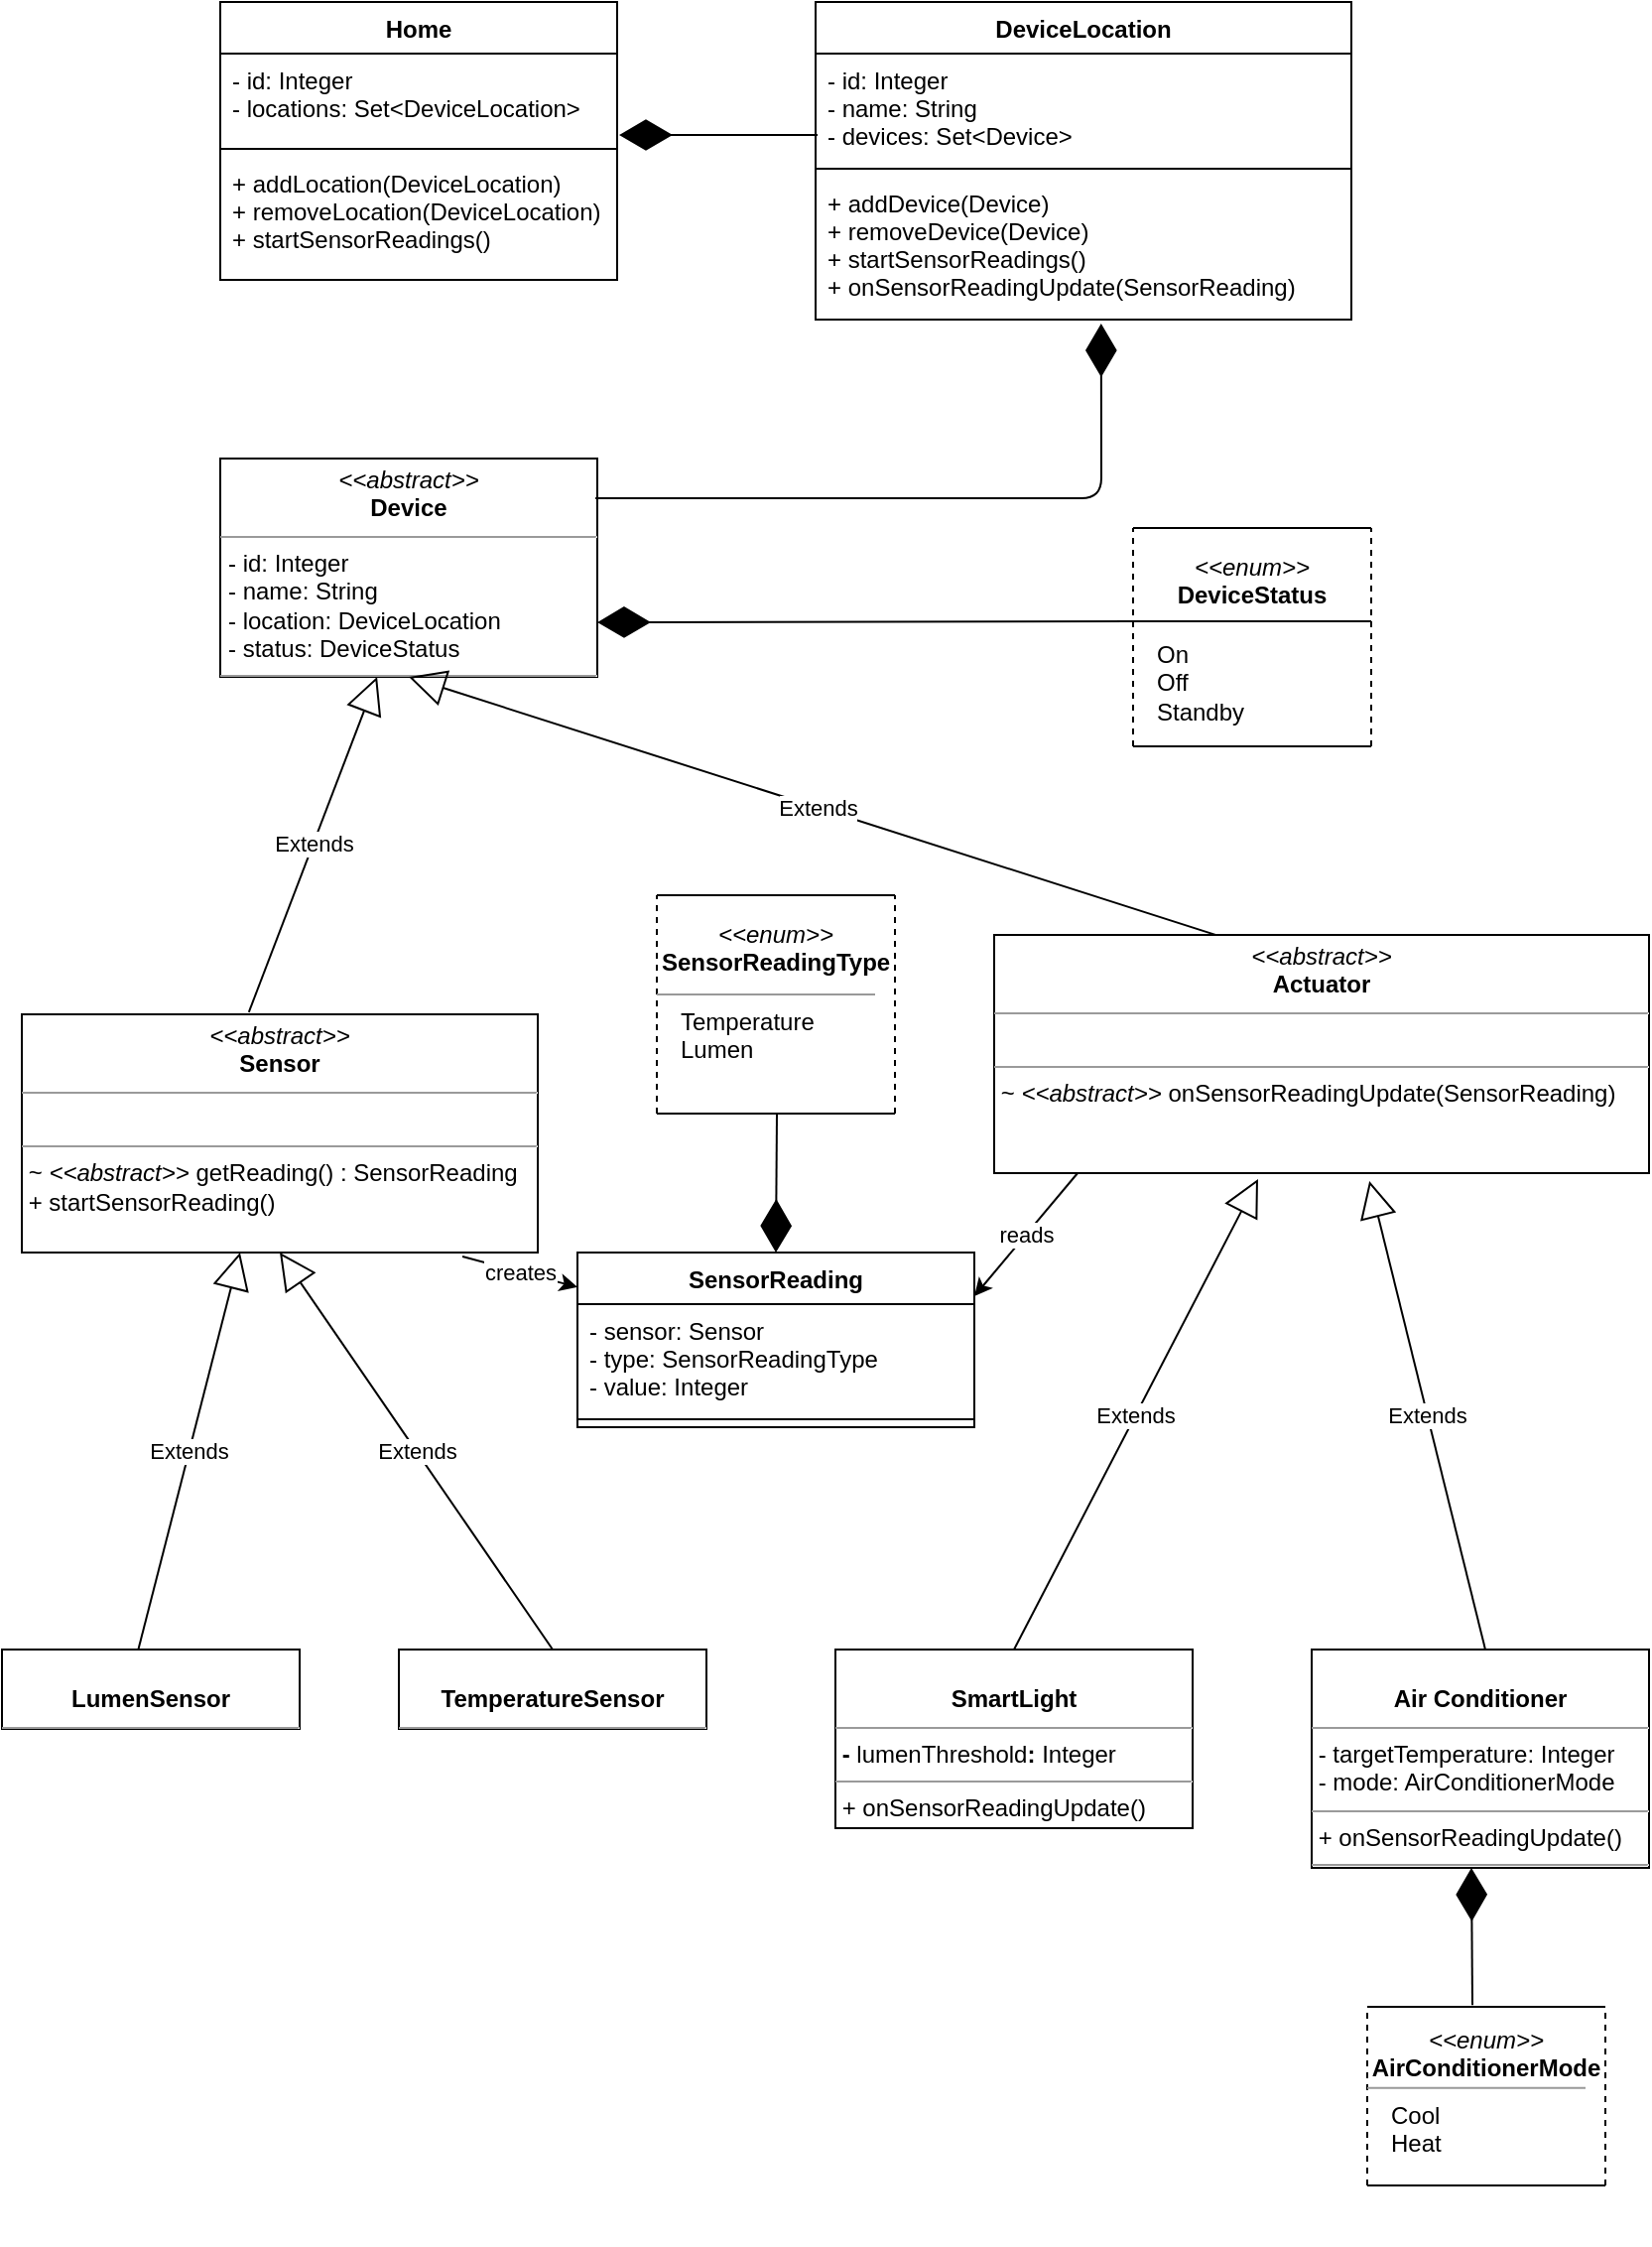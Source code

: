 <mxfile version="13.8.1" type="device"><diagram id="5qg6gQfykb51DbCcKv1I" name="Page-1"><mxGraphModel dx="888" dy="510" grid="1" gridSize="10" guides="1" tooltips="1" connect="1" arrows="1" fold="1" page="1" pageScale="1" pageWidth="850" pageHeight="1100" math="0" shadow="0"><root><mxCell id="0"/><mxCell id="1" parent="0"/><mxCell id="kq72qY779UXdg50azdwY-1" value="Home" style="swimlane;fontStyle=1;align=center;verticalAlign=top;childLayout=stackLayout;horizontal=1;startSize=26;horizontalStack=0;resizeParent=1;resizeParentMax=0;resizeLast=0;collapsible=1;marginBottom=0;" parent="1" vertex="1"><mxGeometry x="120" y="90" width="200" height="140" as="geometry"/></mxCell><mxCell id="kq72qY779UXdg50azdwY-2" value="- id: Integer&#xA;- locations: Set&lt;DeviceLocation&gt;&#xA;" style="text;strokeColor=none;fillColor=none;align=left;verticalAlign=top;spacingLeft=4;spacingRight=4;overflow=hidden;rotatable=0;points=[[0,0.5],[1,0.5]];portConstraint=eastwest;" parent="kq72qY779UXdg50azdwY-1" vertex="1"><mxGeometry y="26" width="200" height="44" as="geometry"/></mxCell><mxCell id="kq72qY779UXdg50azdwY-3" value="" style="line;strokeWidth=1;fillColor=none;align=left;verticalAlign=middle;spacingTop=-1;spacingLeft=3;spacingRight=3;rotatable=0;labelPosition=right;points=[];portConstraint=eastwest;" parent="kq72qY779UXdg50azdwY-1" vertex="1"><mxGeometry y="70" width="200" height="8" as="geometry"/></mxCell><mxCell id="kq72qY779UXdg50azdwY-4" value="+ addLocation(DeviceLocation)&#xA;+ removeLocation(DeviceLocation)&#xA;+ startSensorReadings()" style="text;strokeColor=none;fillColor=none;align=left;verticalAlign=top;spacingLeft=4;spacingRight=4;overflow=hidden;rotatable=0;points=[[0,0.5],[1,0.5]];portConstraint=eastwest;" parent="kq72qY779UXdg50azdwY-1" vertex="1"><mxGeometry y="78" width="200" height="62" as="geometry"/></mxCell><mxCell id="kq72qY779UXdg50azdwY-5" value="DeviceLocation" style="swimlane;fontStyle=1;align=center;verticalAlign=top;childLayout=stackLayout;horizontal=1;startSize=26;horizontalStack=0;resizeParent=1;resizeParentMax=0;resizeLast=0;collapsible=1;marginBottom=0;" parent="1" vertex="1"><mxGeometry x="420" y="90" width="270" height="160" as="geometry"/></mxCell><mxCell id="kq72qY779UXdg50azdwY-6" value="- id: Integer&#xA;- name: String&#xA;- devices: Set&lt;Device&gt;&#xA;&#xA;" style="text;strokeColor=none;fillColor=none;align=left;verticalAlign=top;spacingLeft=4;spacingRight=4;overflow=hidden;rotatable=0;points=[[0,0.5],[1,0.5]];portConstraint=eastwest;" parent="kq72qY779UXdg50azdwY-5" vertex="1"><mxGeometry y="26" width="270" height="54" as="geometry"/></mxCell><mxCell id="kq72qY779UXdg50azdwY-7" value="" style="line;strokeWidth=1;fillColor=none;align=left;verticalAlign=middle;spacingTop=-1;spacingLeft=3;spacingRight=3;rotatable=0;labelPosition=right;points=[];portConstraint=eastwest;" parent="kq72qY779UXdg50azdwY-5" vertex="1"><mxGeometry y="80" width="270" height="8" as="geometry"/></mxCell><mxCell id="kq72qY779UXdg50azdwY-8" value="+ addDevice(Device)&#xA;+ removeDevice(Device)&#xA;+ startSensorReadings()&#xA;+ onSensorReadingUpdate(SensorReading)&#xA;" style="text;strokeColor=none;fillColor=none;align=left;verticalAlign=top;spacingLeft=4;spacingRight=4;overflow=hidden;rotatable=0;points=[[0,0.5],[1,0.5]];portConstraint=eastwest;" parent="kq72qY779UXdg50azdwY-5" vertex="1"><mxGeometry y="88" width="270" height="72" as="geometry"/></mxCell><mxCell id="kq72qY779UXdg50azdwY-10" value="" style="endArrow=diamondThin;endFill=1;endSize=24;html=1;" parent="1" edge="1"><mxGeometry width="160" relative="1" as="geometry"><mxPoint x="421" y="157" as="sourcePoint"/><mxPoint x="321" y="157" as="targetPoint"/><Array as="points"><mxPoint x="330" y="157"/></Array></mxGeometry></mxCell><mxCell id="kq72qY779UXdg50azdwY-11" value="&lt;p style=&quot;margin: 0px ; margin-top: 4px ; text-align: center&quot;&gt;&lt;i&gt;&amp;lt;&amp;lt;abstract&amp;gt;&amp;gt;&lt;/i&gt;&lt;br&gt;&lt;b&gt;Device&lt;/b&gt;&lt;/p&gt;&lt;hr size=&quot;1&quot;&gt;&lt;p style=&quot;margin: 0px ; margin-left: 4px&quot;&gt;- id: Integer&lt;br&gt;- name: String&lt;br&gt;- location: DeviceLocation&lt;/p&gt;&lt;p style=&quot;margin: 0px ; margin-left: 4px&quot;&gt;- status: DeviceStatus&lt;/p&gt;&lt;hr size=&quot;1&quot;&gt;" style="verticalAlign=top;align=left;overflow=fill;fontSize=12;fontFamily=Helvetica;html=1;" parent="1" vertex="1"><mxGeometry x="120" y="320" width="190" height="110" as="geometry"/></mxCell><mxCell id="kq72qY779UXdg50azdwY-13" value="" style="endArrow=diamondThin;endFill=1;endSize=24;html=1;entryX=0.533;entryY=1.042;entryDx=0;entryDy=0;entryPerimeter=0;exitX=0.995;exitY=0.182;exitDx=0;exitDy=0;exitPerimeter=0;" parent="1" source="kq72qY779UXdg50azdwY-11" edge="1"><mxGeometry width="160" relative="1" as="geometry"><mxPoint x="310" y="399" as="sourcePoint"/><mxPoint x="563.91" y="252.024" as="targetPoint"/><Array as="points"><mxPoint x="564" y="340"/></Array></mxGeometry></mxCell><mxCell id="kq72qY779UXdg50azdwY-25" value="" style="group" parent="1" vertex="1" connectable="0"><mxGeometry x="580" y="355" width="120" height="110" as="geometry"/></mxCell><mxCell id="kq72qY779UXdg50azdwY-19" value="&lt;p style=&quot;margin: 4px 0px 0px&quot; align=&quot;center&quot;&gt;&lt;i&gt;&amp;lt;&amp;lt;enum&amp;gt;&amp;gt;&lt;/i&gt;&lt;br&gt;&lt;b&gt;DeviceStatus&lt;/b&gt;&lt;/p&gt;" style="text;whiteSpace=wrap;html=1;align=center;" parent="kq72qY779UXdg50azdwY-25" vertex="1"><mxGeometry x="10" y="2" width="100" height="50" as="geometry"/></mxCell><mxCell id="kq72qY779UXdg50azdwY-24" value="" style="group" parent="kq72qY779UXdg50azdwY-25" vertex="1" connectable="0"><mxGeometry width="120" height="110" as="geometry"/></mxCell><mxCell id="kq72qY779UXdg50azdwY-15" value="" style="endArrow=none;html=1;" parent="kq72qY779UXdg50azdwY-24" edge="1"><mxGeometry width="50" height="50" relative="1" as="geometry"><mxPoint as="sourcePoint"/><mxPoint x="120" as="targetPoint"/></mxGeometry></mxCell><mxCell id="kq72qY779UXdg50azdwY-16" value="" style="endArrow=none;dashed=1;html=1;" parent="kq72qY779UXdg50azdwY-24" edge="1"><mxGeometry width="50" height="50" relative="1" as="geometry"><mxPoint y="110" as="sourcePoint"/><mxPoint as="targetPoint"/></mxGeometry></mxCell><mxCell id="kq72qY779UXdg50azdwY-17" value="" style="endArrow=none;dashed=1;html=1;" parent="kq72qY779UXdg50azdwY-24" edge="1"><mxGeometry width="50" height="50" relative="1" as="geometry"><mxPoint x="120" y="110" as="sourcePoint"/><mxPoint x="120" as="targetPoint"/></mxGeometry></mxCell><mxCell id="kq72qY779UXdg50azdwY-81" value="" style="group" parent="kq72qY779UXdg50azdwY-24" vertex="1" connectable="0"><mxGeometry y="50" width="120" height="60" as="geometry"/></mxCell><mxCell id="kq72qY779UXdg50azdwY-18" value="" style="endArrow=none;html=1;" parent="kq72qY779UXdg50azdwY-81" edge="1"><mxGeometry width="50" height="50" relative="1" as="geometry"><mxPoint y="60" as="sourcePoint"/><mxPoint x="120" y="60" as="targetPoint"/></mxGeometry></mxCell><mxCell id="kq72qY779UXdg50azdwY-21" value="&lt;div&gt;On&lt;/div&gt;&lt;div&gt;Off&lt;/div&gt;&lt;div&gt;Standby&lt;br&gt;&lt;/div&gt;" style="text;whiteSpace=wrap;html=1;" parent="kq72qY779UXdg50azdwY-81" vertex="1"><mxGeometry x="10" width="110" height="50" as="geometry"/></mxCell><mxCell id="kq72qY779UXdg50azdwY-20" value="" style="line;strokeWidth=1;html=1;" parent="kq72qY779UXdg50azdwY-25" vertex="1"><mxGeometry y="42" width="120" height="10" as="geometry"/></mxCell><mxCell id="kq72qY779UXdg50azdwY-26" value="&lt;p style=&quot;margin: 0px ; margin-top: 4px ; text-align: center&quot;&gt;&lt;i&gt;&amp;lt;&amp;lt;abstract&amp;gt;&amp;gt;&lt;/i&gt;&lt;br&gt;&lt;b&gt;Sensor&lt;/b&gt;&lt;/p&gt;&lt;hr size=&quot;1&quot;&gt;&lt;br&gt;&lt;hr size=&quot;1&quot;&gt;&amp;nbsp;~ &lt;i&gt;&amp;lt;&amp;lt;abstract&amp;gt;&amp;gt;&lt;/i&gt; getReading() : SensorReading&lt;br&gt;&amp;nbsp;+ startSensorReading()&lt;br&gt;&lt;br&gt;&lt;hr size=&quot;1&quot;&gt;" style="verticalAlign=top;align=left;overflow=fill;fontSize=12;fontFamily=Helvetica;html=1;" parent="1" vertex="1"><mxGeometry x="20" y="600" width="260" height="120" as="geometry"/></mxCell><mxCell id="kq72qY779UXdg50azdwY-28" value="Extends" style="endArrow=block;endSize=16;endFill=0;html=1;exitX=0.44;exitY=-0.009;exitDx=0;exitDy=0;exitPerimeter=0;entryX=0.416;entryY=1;entryDx=0;entryDy=0;entryPerimeter=0;" parent="1" source="kq72qY779UXdg50azdwY-26" target="kq72qY779UXdg50azdwY-11" edge="1"><mxGeometry width="160" relative="1" as="geometry"><mxPoint x="50" y="490" as="sourcePoint"/><mxPoint x="210" y="434" as="targetPoint"/></mxGeometry></mxCell><mxCell id="kq72qY779UXdg50azdwY-29" value="Extends" style="endArrow=block;endSize=16;endFill=0;html=1;exitX=0.358;exitY=0.017;exitDx=0;exitDy=0;entryX=0.5;entryY=1;entryDx=0;entryDy=0;exitPerimeter=0;" parent="1" source="kq72qY779UXdg50azdwY-30" target="kq72qY779UXdg50azdwY-11" edge="1"><mxGeometry width="160" relative="1" as="geometry"><mxPoint x="350" y="560" as="sourcePoint"/><mxPoint x="214.93" y="443.96" as="targetPoint"/></mxGeometry></mxCell><mxCell id="kq72qY779UXdg50azdwY-30" value="&lt;p style=&quot;margin: 0px ; margin-top: 4px ; text-align: center&quot;&gt;&lt;i&gt;&amp;lt;&amp;lt;abstract&amp;gt;&amp;gt;&lt;/i&gt;&lt;br&gt;&lt;b&gt;Actuator&lt;/b&gt;&lt;/p&gt;&lt;hr size=&quot;1&quot;&gt;&lt;br&gt;&lt;hr size=&quot;1&quot;&gt;&lt;div&gt;&amp;nbsp;~ &lt;i&gt;&amp;lt;&amp;lt;abstract&amp;gt;&amp;gt;&lt;/i&gt; onSensorReadingUpdate(SensorReading)&lt;/div&gt;&lt;br&gt;&lt;br&gt;&lt;hr size=&quot;1&quot;&gt;" style="verticalAlign=top;align=left;overflow=fill;fontSize=12;fontFamily=Helvetica;html=1;" parent="1" vertex="1"><mxGeometry x="510" y="560" width="330" height="120" as="geometry"/></mxCell><mxCell id="kq72qY779UXdg50azdwY-40" value="Label" style="endArrow=classic;html=1;exitX=0.854;exitY=1.017;exitDx=0;exitDy=0;exitPerimeter=0;" parent="1" source="kq72qY779UXdg50azdwY-26" target="kq72qY779UXdg50azdwY-32" edge="1"><mxGeometry relative="1" as="geometry"><mxPoint x="70" y="740" as="sourcePoint"/><mxPoint x="230" y="740" as="targetPoint"/></mxGeometry></mxCell><mxCell id="kq72qY779UXdg50azdwY-41" value="creates" style="edgeLabel;resizable=0;html=1;align=center;verticalAlign=middle;" parent="kq72qY779UXdg50azdwY-40" connectable="0" vertex="1"><mxGeometry relative="1" as="geometry"/></mxCell><mxCell id="kq72qY779UXdg50azdwY-46" value="" style="endArrow=diamondThin;endFill=1;endSize=24;html=1;" parent="1" edge="1"><mxGeometry width="160" relative="1" as="geometry"><mxPoint x="400.5" y="650" as="sourcePoint"/><mxPoint x="400" y="720" as="targetPoint"/></mxGeometry></mxCell><mxCell id="kq72qY779UXdg50azdwY-47" value="" style="group" parent="1" vertex="1" connectable="0"><mxGeometry x="340" y="540" width="120" height="110" as="geometry"/></mxCell><mxCell id="kq72qY779UXdg50azdwY-48" value="&lt;p style=&quot;margin: 4px 0px 0px&quot; align=&quot;center&quot;&gt;&lt;i&gt;&amp;lt;&amp;lt;enum&amp;gt;&amp;gt;&lt;/i&gt;&lt;br&gt;&lt;b&gt;SensorReadingType&lt;/b&gt;&lt;/p&gt;" style="text;whiteSpace=wrap;html=1;align=center;" parent="kq72qY779UXdg50azdwY-47" vertex="1"><mxGeometry x="10" y="2" width="100" height="50" as="geometry"/></mxCell><mxCell id="kq72qY779UXdg50azdwY-49" value="" style="group" parent="kq72qY779UXdg50azdwY-47" vertex="1" connectable="0"><mxGeometry width="120" height="110" as="geometry"/></mxCell><mxCell id="kq72qY779UXdg50azdwY-50" value="" style="endArrow=none;html=1;" parent="kq72qY779UXdg50azdwY-49" edge="1"><mxGeometry width="50" height="50" relative="1" as="geometry"><mxPoint as="sourcePoint"/><mxPoint x="120" as="targetPoint"/></mxGeometry></mxCell><mxCell id="kq72qY779UXdg50azdwY-51" value="" style="endArrow=none;dashed=1;html=1;" parent="kq72qY779UXdg50azdwY-49" edge="1"><mxGeometry width="50" height="50" relative="1" as="geometry"><mxPoint y="110" as="sourcePoint"/><mxPoint as="targetPoint"/></mxGeometry></mxCell><mxCell id="kq72qY779UXdg50azdwY-52" value="" style="endArrow=none;dashed=1;html=1;" parent="kq72qY779UXdg50azdwY-49" edge="1"><mxGeometry width="50" height="50" relative="1" as="geometry"><mxPoint x="120" y="110" as="sourcePoint"/><mxPoint x="120" as="targetPoint"/></mxGeometry></mxCell><mxCell id="kq72qY779UXdg50azdwY-53" value="" style="endArrow=none;html=1;" parent="kq72qY779UXdg50azdwY-49" edge="1"><mxGeometry width="50" height="50" relative="1" as="geometry"><mxPoint y="110" as="sourcePoint"/><mxPoint x="120" y="110" as="targetPoint"/></mxGeometry></mxCell><mxCell id="kq72qY779UXdg50azdwY-54" value="&lt;div&gt;Temperature&lt;/div&gt;&lt;div&gt;Lumen&lt;br&gt;&lt;/div&gt;&lt;div&gt;&lt;br&gt;&lt;/div&gt;" style="text;whiteSpace=wrap;html=1;" parent="kq72qY779UXdg50azdwY-49" vertex="1"><mxGeometry x="10" y="50" width="110" height="50" as="geometry"/></mxCell><mxCell id="kq72qY779UXdg50azdwY-57" value="" style="verticalLabelPosition=bottom;shadow=0;dashed=0;align=center;html=1;verticalAlign=top;strokeWidth=1;shape=mxgraph.mockup.markup.line;strokeColor=#999999;" parent="kq72qY779UXdg50azdwY-49" vertex="1"><mxGeometry y="40" width="110" height="20" as="geometry"/></mxCell><mxCell id="kq72qY779UXdg50azdwY-58" value="&lt;p style=&quot;margin: 0px ; margin-top: 4px ; text-align: center&quot;&gt;&lt;br&gt;&lt;b&gt;LumenSensor&lt;/b&gt;&lt;/p&gt;&lt;hr size=&quot;1&quot;&gt;&lt;br&gt;&lt;hr size=&quot;1&quot;&gt;&amp;nbsp;&lt;br&gt;&lt;br&gt;&lt;hr size=&quot;1&quot;&gt;" style="verticalAlign=top;align=left;overflow=fill;fontSize=12;fontFamily=Helvetica;html=1;" parent="1" vertex="1"><mxGeometry x="10" y="920" width="150" height="40" as="geometry"/></mxCell><mxCell id="kq72qY779UXdg50azdwY-59" value="&lt;p style=&quot;margin: 0px ; margin-top: 4px ; text-align: center&quot;&gt;&lt;br&gt;&lt;b&gt;TemperatureSensor&lt;/b&gt;&lt;/p&gt;&lt;hr size=&quot;1&quot;&gt;&lt;br&gt;&lt;hr size=&quot;1&quot;&gt;&amp;nbsp;&lt;br&gt;&lt;br&gt;&lt;hr size=&quot;1&quot;&gt;" style="verticalAlign=top;align=left;overflow=fill;fontSize=12;fontFamily=Helvetica;html=1;" parent="1" vertex="1"><mxGeometry x="210" y="920" width="155" height="40" as="geometry"/></mxCell><mxCell id="kq72qY779UXdg50azdwY-60" value="Extends" style="endArrow=block;endSize=16;endFill=0;html=1;entryX=0.423;entryY=1;entryDx=0;entryDy=0;entryPerimeter=0;exitX=0.458;exitY=0;exitDx=0;exitDy=0;exitPerimeter=0;" parent="1" source="kq72qY779UXdg50azdwY-58" target="kq72qY779UXdg50azdwY-26" edge="1"><mxGeometry width="160" relative="1" as="geometry"><mxPoint x="154.4" y="940" as="sourcePoint"/><mxPoint x="209.04" y="731.08" as="targetPoint"/></mxGeometry></mxCell><mxCell id="kq72qY779UXdg50azdwY-61" value="Extends" style="endArrow=block;endSize=16;endFill=0;html=1;exitX=0.5;exitY=0;exitDx=0;exitDy=0;entryX=0.5;entryY=1;entryDx=0;entryDy=0;" parent="1" source="kq72qY779UXdg50azdwY-59" target="kq72qY779UXdg50azdwY-26" edge="1"><mxGeometry width="160" relative="1" as="geometry"><mxPoint x="164.4" y="950" as="sourcePoint"/><mxPoint x="149.98" y="770" as="targetPoint"/></mxGeometry></mxCell><mxCell id="kq72qY779UXdg50azdwY-32" value="SensorReading" style="swimlane;fontStyle=1;align=center;verticalAlign=top;childLayout=stackLayout;horizontal=1;startSize=26;horizontalStack=0;resizeParent=1;resizeParentMax=0;resizeLast=0;collapsible=1;marginBottom=0;" parent="1" vertex="1"><mxGeometry x="300" y="720" width="200" height="88" as="geometry"/></mxCell><mxCell id="kq72qY779UXdg50azdwY-33" value="- sensor: Sensor&#xA;- type: SensorReadingType&#xA;- value: Integer&#xA;&#xA;&#xA;" style="text;strokeColor=none;fillColor=none;align=left;verticalAlign=top;spacingLeft=4;spacingRight=4;overflow=hidden;rotatable=0;points=[[0,0.5],[1,0.5]];portConstraint=eastwest;" parent="kq72qY779UXdg50azdwY-32" vertex="1"><mxGeometry y="26" width="200" height="54" as="geometry"/></mxCell><mxCell id="kq72qY779UXdg50azdwY-34" value="" style="line;strokeWidth=1;fillColor=none;align=left;verticalAlign=middle;spacingTop=-1;spacingLeft=3;spacingRight=3;rotatable=0;labelPosition=right;points=[];portConstraint=eastwest;" parent="kq72qY779UXdg50azdwY-32" vertex="1"><mxGeometry y="80" width="200" height="8" as="geometry"/></mxCell><mxCell id="kq72qY779UXdg50azdwY-63" value="&lt;p style=&quot;margin: 0px ; margin-top: 4px ; text-align: center&quot;&gt;&lt;b&gt;&lt;br&gt;SmartLight&lt;/b&gt;&lt;/p&gt;&lt;hr size=&quot;1&quot;&gt;&lt;b&gt;&amp;nbsp;- &lt;/b&gt;lumenThreshold&lt;b&gt;: &lt;/b&gt;Integer&lt;b&gt;&lt;br&gt;&lt;/b&gt;&lt;hr size=&quot;1&quot;&gt;&lt;b&gt;&amp;nbsp;&lt;/b&gt;+ onSensorReadingUpdate()&lt;br&gt;&lt;hr size=&quot;1&quot;&gt;" style="verticalAlign=top;align=left;overflow=fill;fontSize=12;fontFamily=Helvetica;html=1;" parent="1" vertex="1"><mxGeometry x="430" y="920" width="180" height="90" as="geometry"/></mxCell><mxCell id="kq72qY779UXdg50azdwY-64" value="&lt;p style=&quot;margin: 0px ; margin-top: 4px ; text-align: center&quot;&gt;&lt;b&gt;&lt;br&gt;Air Conditioner&lt;/b&gt;&lt;/p&gt;&lt;hr size=&quot;1&quot;&gt;&lt;div&gt;&lt;b&gt;&amp;nbsp;&lt;/b&gt;- targetTemperature: Integer&lt;/div&gt;&lt;div&gt;&amp;nbsp;- mode: AirConditionerMode&lt;b&gt;&lt;br&gt;&lt;/b&gt;&lt;/div&gt;&lt;hr size=&quot;1&quot;&gt;&lt;b&gt;&lt;b&gt;&amp;nbsp;&lt;/b&gt;&lt;/b&gt;+ onSensorReadingUpdate()&lt;hr size=&quot;1&quot;&gt;" style="verticalAlign=top;align=left;overflow=fill;fontSize=12;fontFamily=Helvetica;html=1;" parent="1" vertex="1"><mxGeometry x="670" y="920" width="170" height="110" as="geometry"/></mxCell><mxCell id="kq72qY779UXdg50azdwY-65" value="Extends" style="endArrow=block;endSize=16;endFill=0;html=1;exitX=0.5;exitY=0;exitDx=0;exitDy=0;entryX=0.573;entryY=1.033;entryDx=0;entryDy=0;entryPerimeter=0;" parent="1" target="kq72qY779UXdg50azdwY-30" edge="1"><mxGeometry width="160" relative="1" as="geometry"><mxPoint x="757.5" y="920" as="sourcePoint"/><mxPoint x="620" y="720" as="targetPoint"/></mxGeometry></mxCell><mxCell id="kq72qY779UXdg50azdwY-66" value="Extends" style="endArrow=block;endSize=16;endFill=0;html=1;exitX=0.5;exitY=0;exitDx=0;exitDy=0;entryX=0.403;entryY=1.025;entryDx=0;entryDy=0;entryPerimeter=0;" parent="1" source="kq72qY779UXdg50azdwY-63" target="kq72qY779UXdg50azdwY-30" edge="1"><mxGeometry width="160" relative="1" as="geometry"><mxPoint x="767.5" y="930" as="sourcePoint"/><mxPoint x="709.09" y="693.96" as="targetPoint"/></mxGeometry></mxCell><mxCell id="kq72qY779UXdg50azdwY-68" value="Label" style="endArrow=classic;html=1;exitX=0.854;exitY=1.017;exitDx=0;exitDy=0;exitPerimeter=0;entryX=1;entryY=0.25;entryDx=0;entryDy=0;" parent="1" target="kq72qY779UXdg50azdwY-32" edge="1"><mxGeometry relative="1" as="geometry"><mxPoint x="552.04" y="680" as="sourcePoint"/><mxPoint x="610" y="695.396" as="targetPoint"/></mxGeometry></mxCell><mxCell id="kq72qY779UXdg50azdwY-69" value="reads" style="edgeLabel;resizable=0;html=1;align=center;verticalAlign=middle;" parent="kq72qY779UXdg50azdwY-68" connectable="0" vertex="1"><mxGeometry relative="1" as="geometry"/></mxCell><mxCell id="kq72qY779UXdg50azdwY-70" value="" style="group" parent="1" vertex="1" connectable="0"><mxGeometry x="350" y="550" width="470" height="670" as="geometry"/></mxCell><mxCell id="kq72qY779UXdg50azdwY-72" value="" style="group" parent="kq72qY779UXdg50azdwY-70" vertex="1" connectable="0"><mxGeometry x="348" y="550" width="120" height="90" as="geometry"/></mxCell><mxCell id="kq72qY779UXdg50azdwY-73" value="" style="endArrow=none;html=1;" parent="kq72qY779UXdg50azdwY-72" edge="1"><mxGeometry width="50" height="50" relative="1" as="geometry"><mxPoint as="sourcePoint"/><mxPoint x="120" as="targetPoint"/></mxGeometry></mxCell><mxCell id="kq72qY779UXdg50azdwY-74" value="" style="endArrow=none;dashed=1;html=1;" parent="kq72qY779UXdg50azdwY-72" edge="1"><mxGeometry width="50" height="50" relative="1" as="geometry"><mxPoint y="90" as="sourcePoint"/><mxPoint as="targetPoint"/></mxGeometry></mxCell><mxCell id="kq72qY779UXdg50azdwY-75" value="" style="endArrow=none;dashed=1;html=1;" parent="kq72qY779UXdg50azdwY-72" edge="1"><mxGeometry width="50" height="50" relative="1" as="geometry"><mxPoint x="120" y="90" as="sourcePoint"/><mxPoint x="120" as="targetPoint"/></mxGeometry></mxCell><mxCell id="kq72qY779UXdg50azdwY-76" value="" style="endArrow=none;html=1;" parent="kq72qY779UXdg50azdwY-72" edge="1"><mxGeometry width="50" height="50" relative="1" as="geometry"><mxPoint y="90" as="sourcePoint"/><mxPoint x="120" y="90" as="targetPoint"/></mxGeometry></mxCell><mxCell id="kq72qY779UXdg50azdwY-77" value="&lt;div&gt;Cool&lt;/div&gt;&lt;div&gt;Heat&lt;br&gt;&lt;/div&gt;" style="text;whiteSpace=wrap;html=1;" parent="kq72qY779UXdg50azdwY-72" vertex="1"><mxGeometry x="10" y="40.909" width="110" height="40.909" as="geometry"/></mxCell><mxCell id="kq72qY779UXdg50azdwY-78" value="" style="verticalLabelPosition=bottom;shadow=0;dashed=0;align=center;html=1;verticalAlign=top;strokeWidth=1;shape=mxgraph.mockup.markup.line;strokeColor=#999999;" parent="kq72qY779UXdg50azdwY-72" vertex="1"><mxGeometry y="32.727" width="110" height="16.364" as="geometry"/></mxCell><mxCell id="kq72qY779UXdg50azdwY-71" value="&lt;p style=&quot;margin: 4px 0px 0px&quot; align=&quot;center&quot;&gt;&lt;i&gt;&amp;lt;&amp;lt;enum&amp;gt;&amp;gt;&lt;/i&gt;&lt;br&gt;&lt;b&gt;AirConditionerMode&lt;/b&gt;&lt;/p&gt;" style="text;whiteSpace=wrap;html=1;align=center;" parent="kq72qY779UXdg50azdwY-72" vertex="1"><mxGeometry x="10" y="-0.82" width="100" height="10.82" as="geometry"/></mxCell><mxCell id="kq72qY779UXdg50azdwY-79" value="" style="endArrow=diamondThin;endFill=1;endSize=24;html=1;exitX=0.43;exitY=-0.004;exitDx=0;exitDy=0;exitPerimeter=0;" parent="kq72qY779UXdg50azdwY-70" source="kq72qY779UXdg50azdwY-71" edge="1"><mxGeometry width="160" relative="1" as="geometry"><mxPoint x="400" y="550" as="sourcePoint"/><mxPoint x="400.5" y="480" as="targetPoint"/></mxGeometry></mxCell><mxCell id="kq72qY779UXdg50azdwY-82" value="" style="endArrow=diamondThin;endFill=1;endSize=24;html=1;entryX=1;entryY=0.75;entryDx=0;entryDy=0;exitX=0;exitY=0.5;exitDx=0;exitDy=0;exitPerimeter=0;" parent="1" source="kq72qY779UXdg50azdwY-20" target="kq72qY779UXdg50azdwY-11" edge="1"><mxGeometry width="160" relative="1" as="geometry"><mxPoint x="480.5" y="380" as="sourcePoint"/><mxPoint x="480" y="450" as="targetPoint"/></mxGeometry></mxCell></root></mxGraphModel></diagram></mxfile>